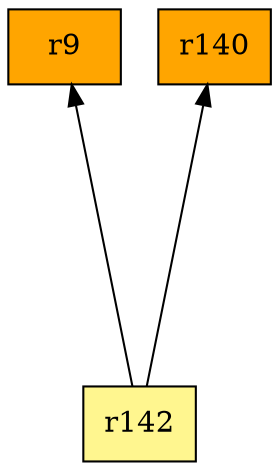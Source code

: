digraph G {
rankdir=BT;ranksep="2.0";
"r142" [shape=record,fillcolor=khaki1,style=filled,label="{r142}"];
"r9" [shape=record,fillcolor=orange,style=filled,label="{r9}"];
"r140" [shape=record,fillcolor=orange,style=filled,label="{r140}"];
"r142" -> "r9"
"r142" -> "r140"
}